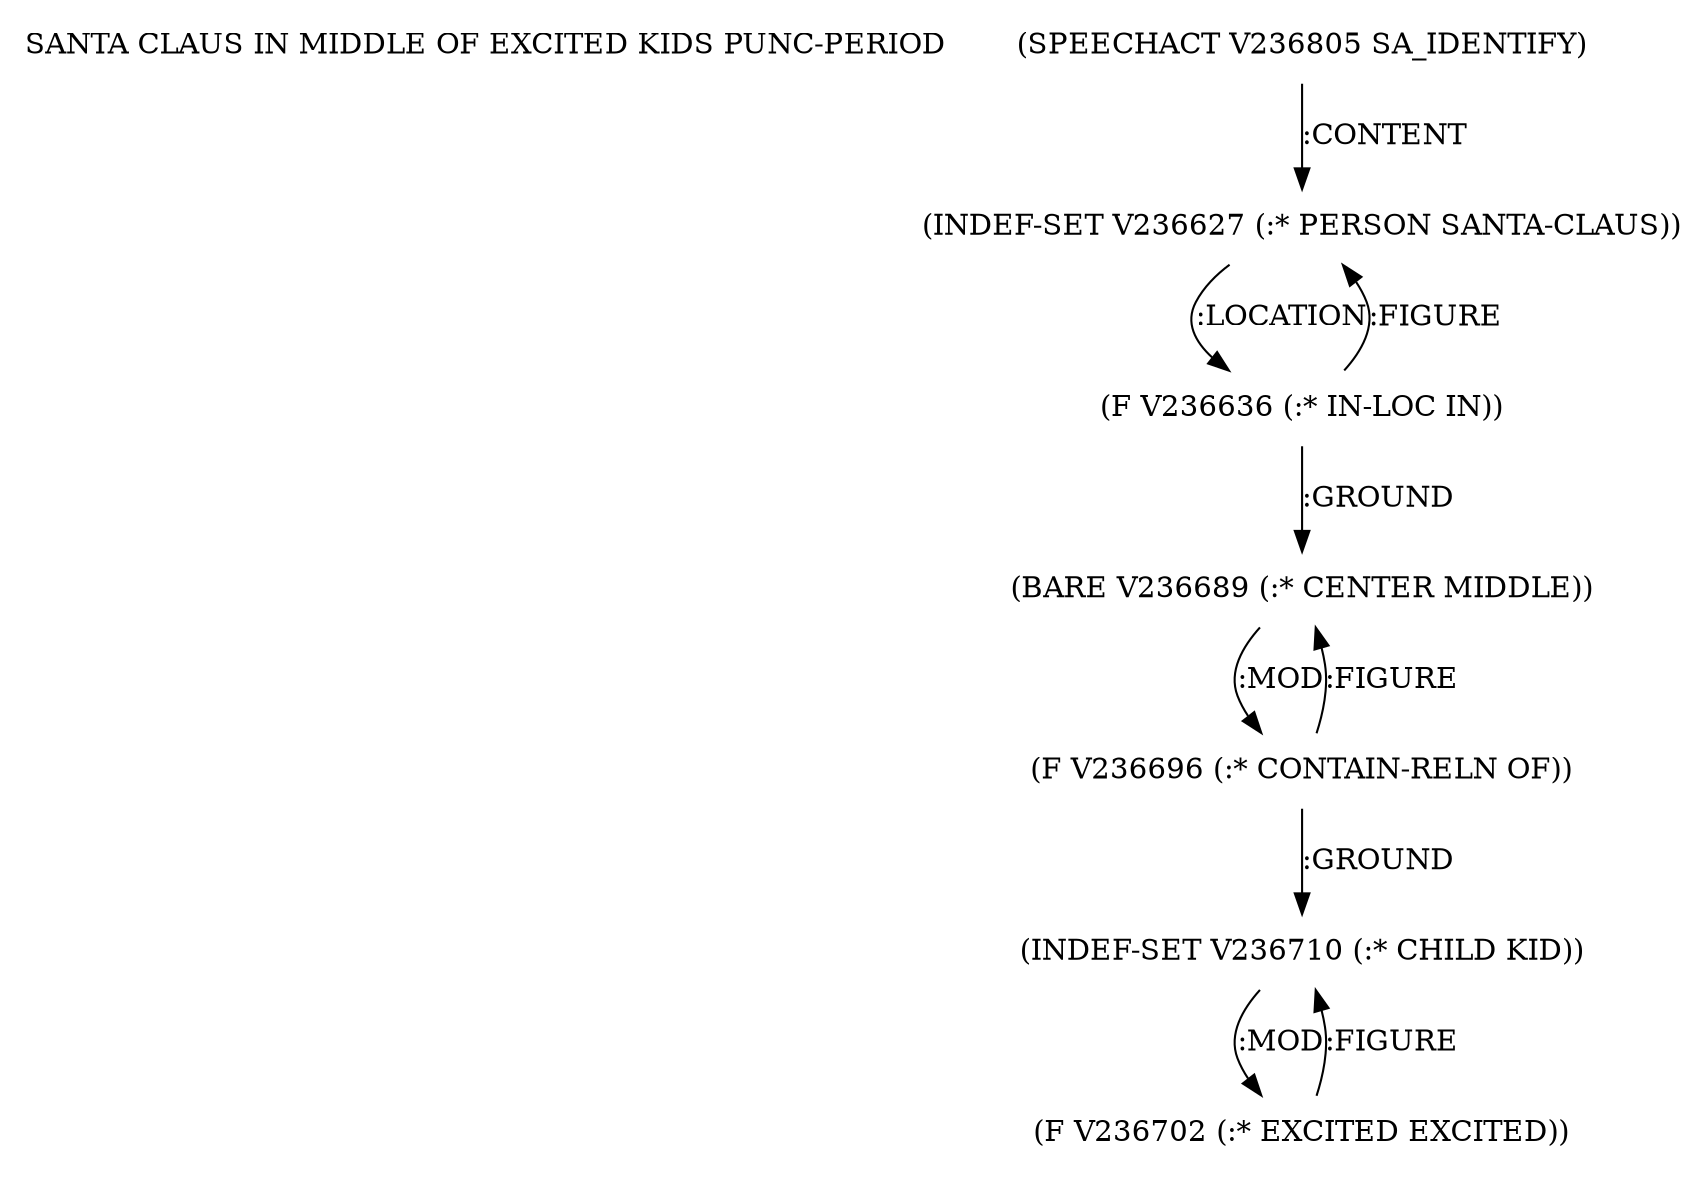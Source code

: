 digraph Terms {
  node [shape=none]
  "SANTA CLAUS IN MIDDLE OF EXCITED KIDS PUNC-PERIOD"
  "V236805" [label="(SPEECHACT V236805 SA_IDENTIFY)"]
  "V236805" -> "V236627" [label=":CONTENT"]
  "V236627" [label="(INDEF-SET V236627 (:* PERSON SANTA-CLAUS))"]
  "V236627" -> "V236636" [label=":LOCATION"]
  "V236636" [label="(F V236636 (:* IN-LOC IN))"]
  "V236636" -> "V236689" [label=":GROUND"]
  "V236636" -> "V236627" [label=":FIGURE"]
  "V236689" [label="(BARE V236689 (:* CENTER MIDDLE))"]
  "V236689" -> "V236696" [label=":MOD"]
  "V236696" [label="(F V236696 (:* CONTAIN-RELN OF))"]
  "V236696" -> "V236710" [label=":GROUND"]
  "V236696" -> "V236689" [label=":FIGURE"]
  "V236710" [label="(INDEF-SET V236710 (:* CHILD KID))"]
  "V236710" -> "V236702" [label=":MOD"]
  "V236702" [label="(F V236702 (:* EXCITED EXCITED))"]
  "V236702" -> "V236710" [label=":FIGURE"]
}
